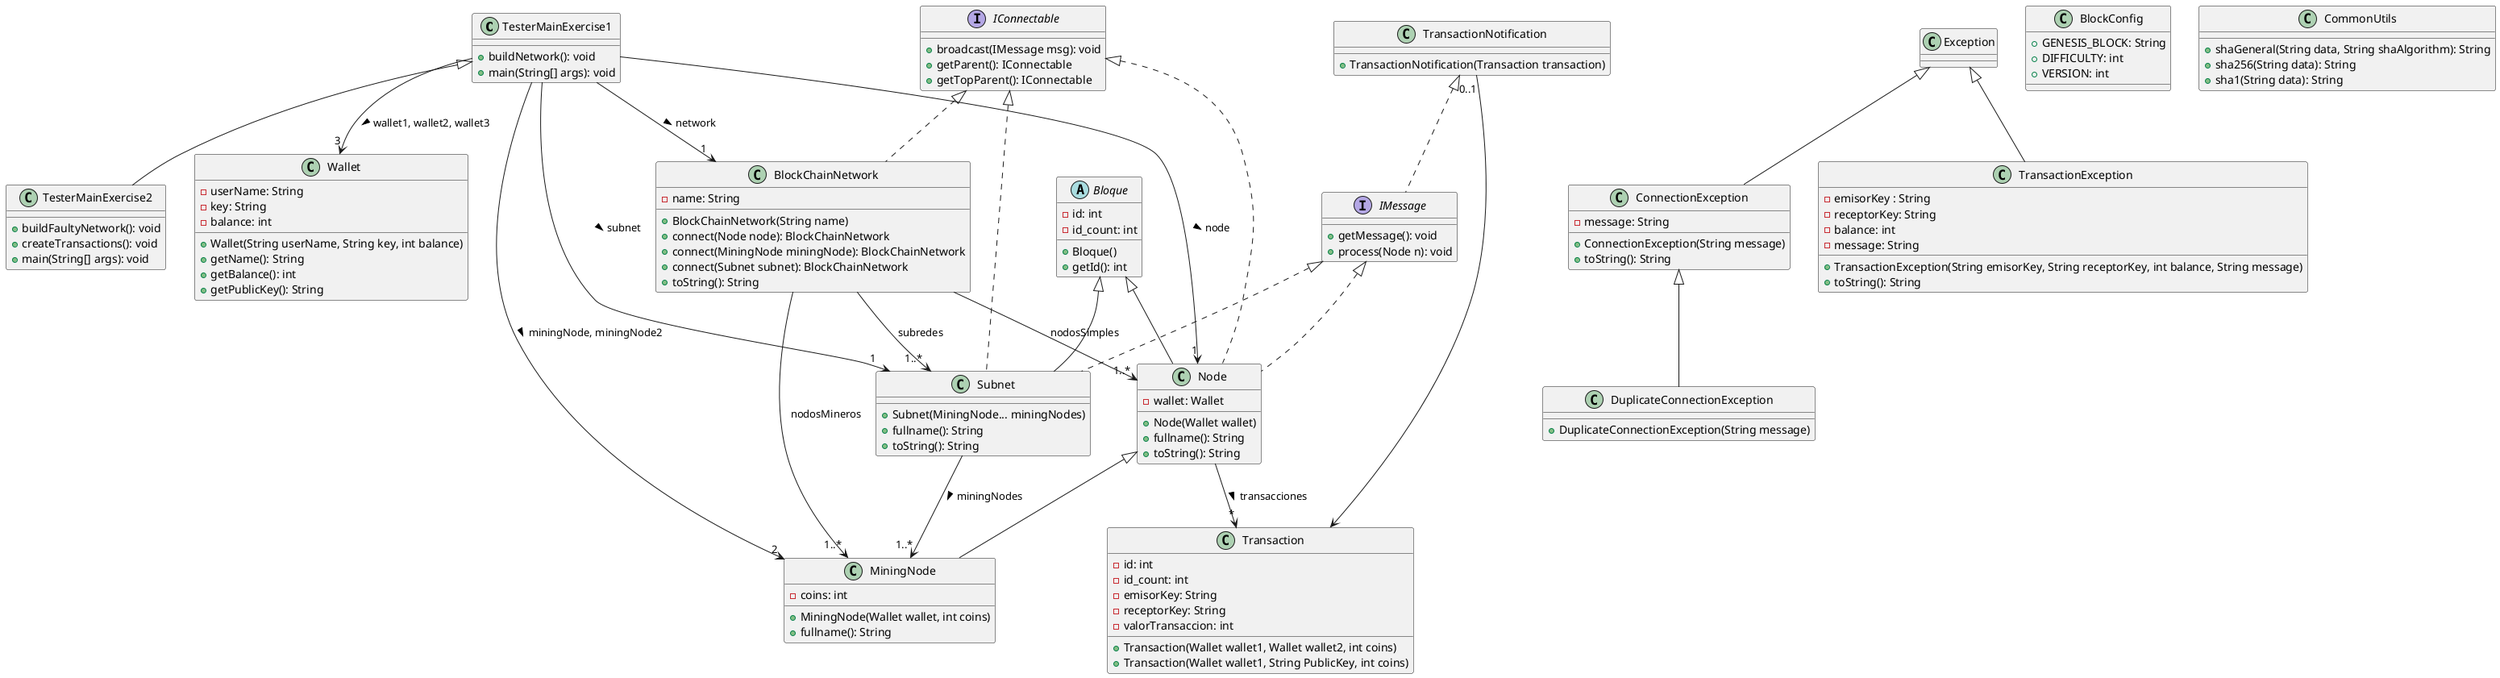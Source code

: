 @startuml Diagrama_A2


class TesterMainExercise1{
    + buildNetwork(): void
    + main(String[] args): void
}

TesterMainExercise1 <|-- TesterMainExercise2

class TesterMainExercise2{
    + buildFaultyNetwork(): void
    + createTransactions(): void
    + main(String[] args): void
}

TesterMainExercise1 --> "3" Wallet: wallet1, wallet2, wallet3 >
TesterMainExercise1 --> "2" MiningNode: miningNode, miningNode2 >
TesterMainExercise1 --> "1" Node: node >
TesterMainExercise1 --> "1" Subnet: subnet >
TesterMainExercise1 --> "1" BlockChainNetwork: network >

class Wallet{
    - userName: String
    - key: String
    - balance: int

    + Wallet(String userName, String key, int balance)
    + getName(): String
    + getBalance(): int
    + getPublicKey(): String
}

'-------------------------------------------------------------'

abstract Bloque{
    - id: int
    - id_count: int

    + Bloque()
    + getId(): int
}

Bloque <|-- Node
Bloque <|-- Subnet

class Node{
    - wallet: Wallet

    + Node(Wallet wallet)
    + fullname(): String
    + toString(): String
}

Node <|-- MiningNode
Node --> "*" Transaction: transacciones >

class MiningNode{
    - coins: int

    + MiningNode(Wallet wallet, int coins)
    + fullname(): String
}

'-------------------------------------------------------------'

class Subnet{
    + Subnet(MiningNode... miningNodes)
    + fullname(): String
    + toString(): String
}

Subnet --> "1..*" MiningNode: miningNodes >

class BlockChainNetwork{
    - name: String
    
    + BlockChainNetwork(String name)
    + connect(Node node): BlockChainNetwork
    + connect(MiningNode miningNode): BlockChainNetwork
    + connect(Subnet subnet): BlockChainNetwork
    + toString(): String
}

BlockChainNetwork --> "1..*" Node: nodosSimples
BlockChainNetwork --> "1..*" MiningNode: nodosMineros
BlockChainNetwork --> "1..*" Subnet: subredes

'-------------------------------------------------------------'

class Transaction{
    - id: int
    - id_count: int
    - emisorKey: String
    - receptorKey: String
    - valorTransaccion: int

    + Transaction(Wallet wallet1, Wallet wallet2, int coins)
    + Transaction(Wallet wallet1, String PublicKey, int coins)
}

class TransactionNotification{
    + TransactionNotification(Transaction transaction)
}

TransactionNotification "0..1" --> Transaction

'-------------------------------------------------------------'

interface IMessage{
    + getMessage(): void
    + process(Node n): void
}

TransactionNotification <|.. IMessage
IMessage <|.. Node
IMessage <|.. Subnet

interface IConnectable{
    + broadcast(IMessage msg): void
    + getParent(): IConnectable
    + getTopParent(): IConnectable
}

IConnectable <|.. Node
IConnectable <|.. Subnet
IConnectable <|.. BlockChainNetwork

'-------------------------------------------------------------'

Exception <|-- ConnectionException
Exception <|-- TransactionException
ConnectionException <|-- DuplicateConnectionException

class ConnectionException{
    - message: String

    + ConnectionException(String message)
    + toString(): String
}

class DuplicateConnectionException{
    + DuplicateConnectionException(String message)
}

class TransactionException{
    - emisorKey : String
    - receptorKey: String
    - balance: int
    - message: String

    + TransactionException(String emisorKey, String receptorKey, int balance, String message)
    + toString(): String
}

'-------------------------------------------------------------'

class BlockConfig{
    + GENESIS_BLOCK: String
    + DIFFICULTY: int
    + VERSION: int
}

class CommonUtils{
    + shaGeneral(String data, String shaAlgorithm): String
    + sha256(String data): String
    + sha1(String data): String
}

'-------------------------------------------------------------'


@enduml